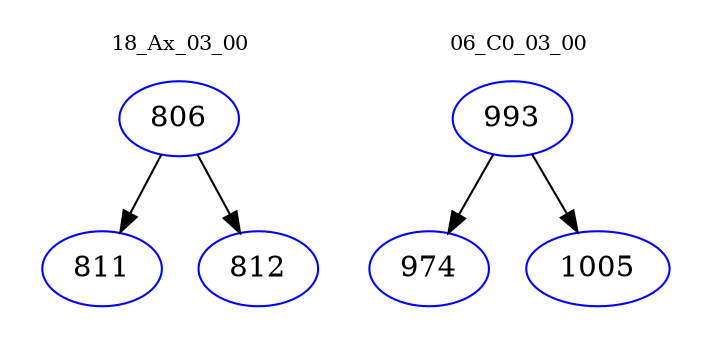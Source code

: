 digraph{
subgraph cluster_0 {
color = white
label = "18_Ax_03_00";
fontsize=10;
T0_806 [label="806", color="blue"]
T0_806 -> T0_811 [color="black"]
T0_811 [label="811", color="blue"]
T0_806 -> T0_812 [color="black"]
T0_812 [label="812", color="blue"]
}
subgraph cluster_1 {
color = white
label = "06_C0_03_00";
fontsize=10;
T1_993 [label="993", color="blue"]
T1_993 -> T1_974 [color="black"]
T1_974 [label="974", color="blue"]
T1_993 -> T1_1005 [color="black"]
T1_1005 [label="1005", color="blue"]
}
}
